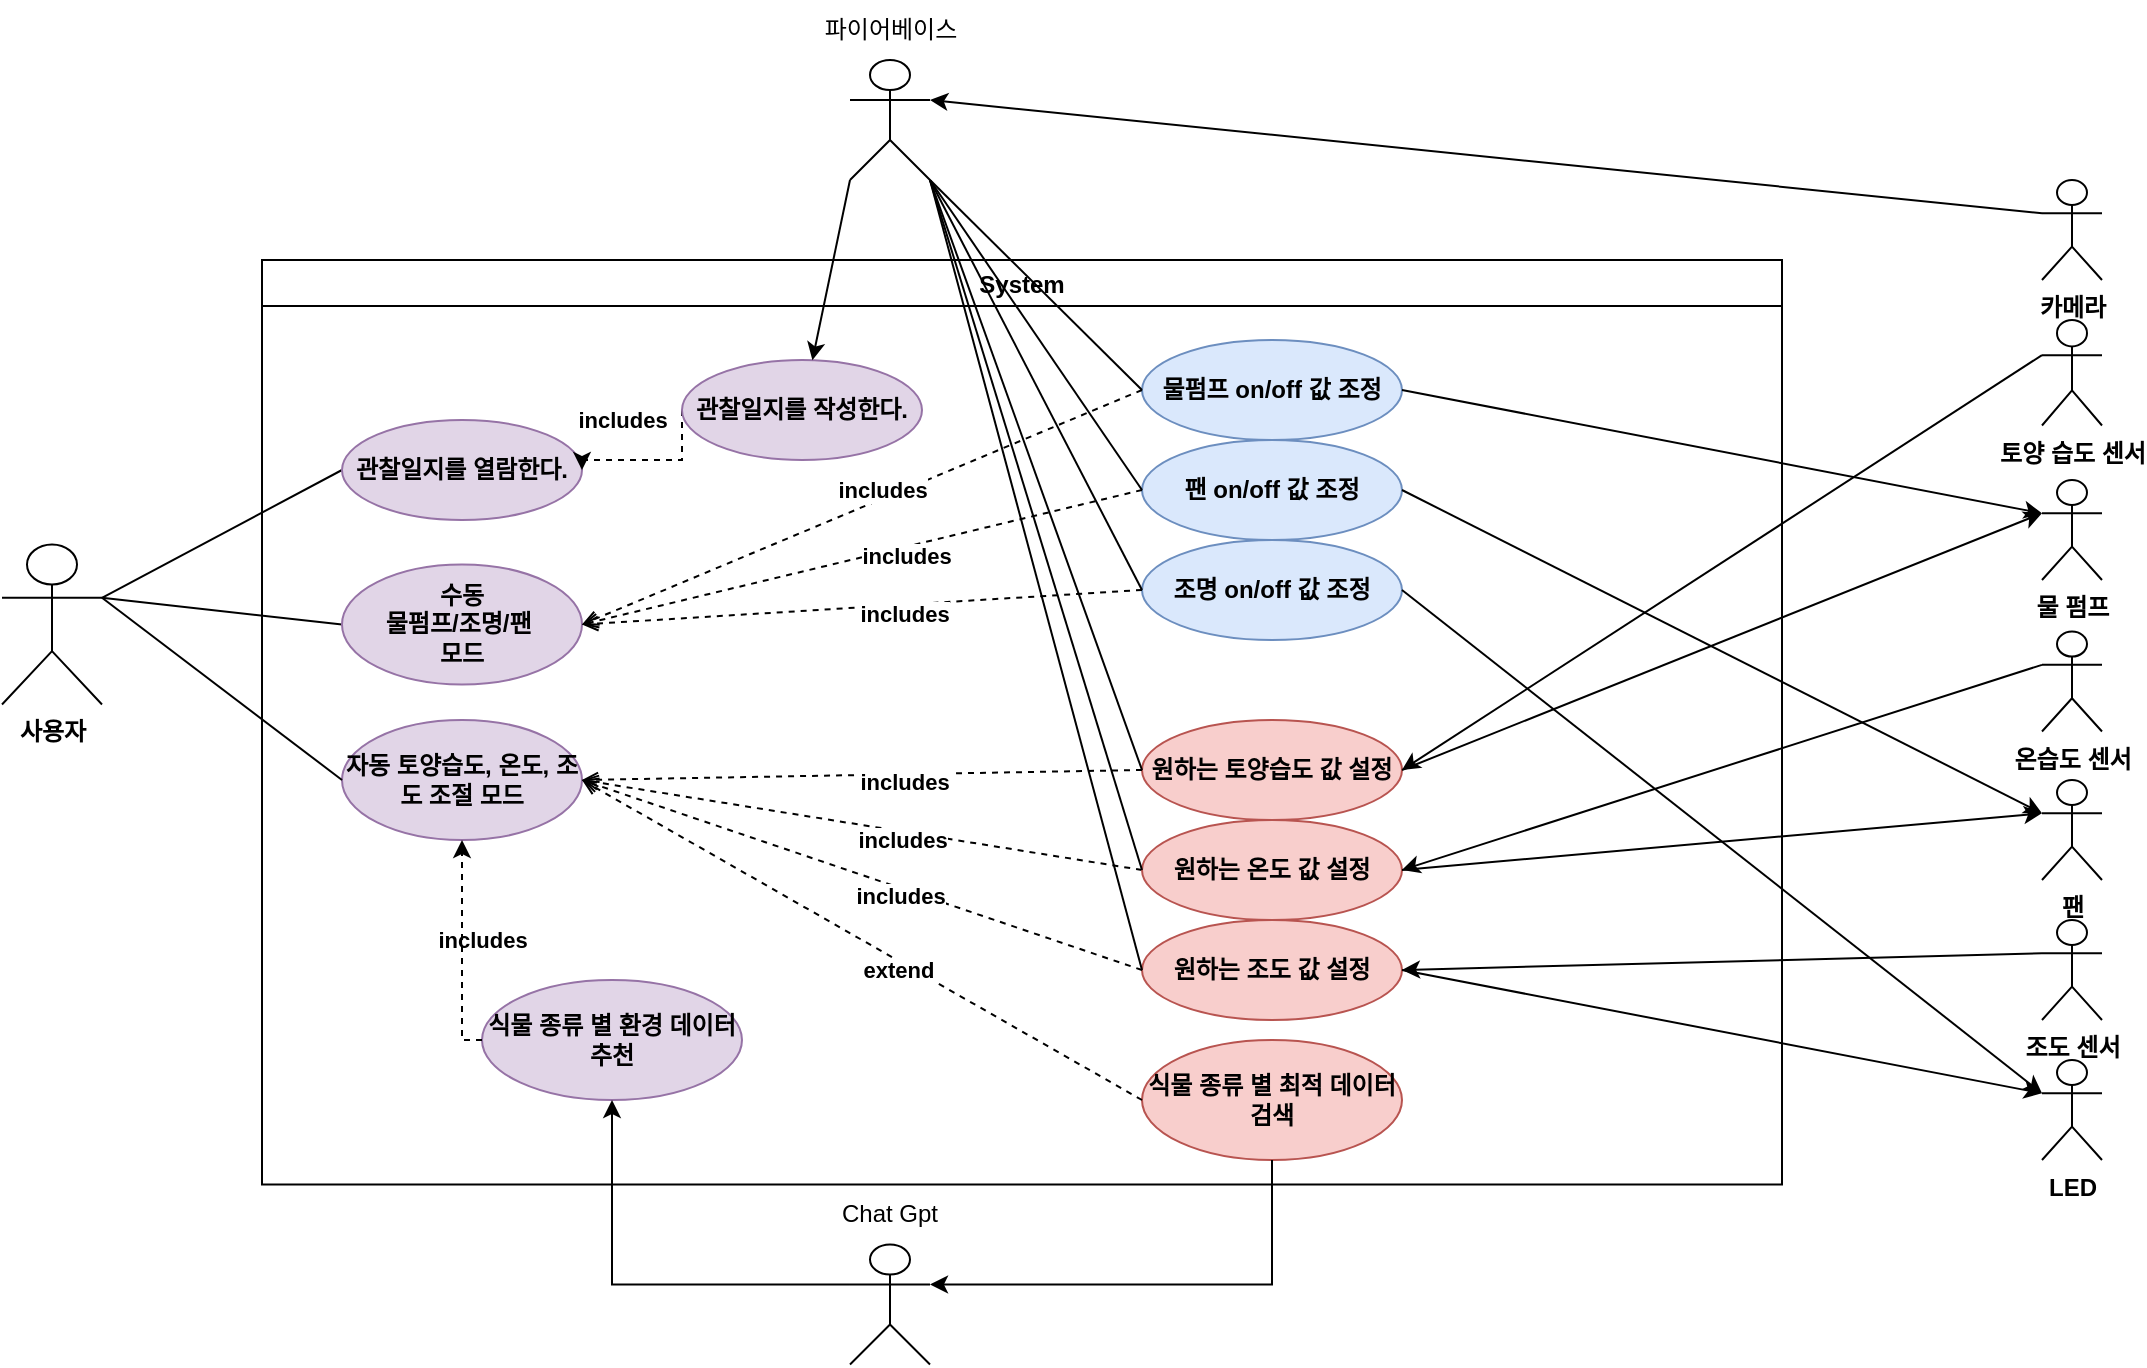 <mxfile version="21.1.2" type="github">
  <diagram id="NCL2p-JWgOGxsxKp1H8N" name="페이지-1">
    <mxGraphModel dx="1193" dy="1979" grid="1" gridSize="10" guides="1" tooltips="1" connect="1" arrows="1" fold="1" page="1" pageScale="1" pageWidth="827" pageHeight="1169" math="0" shadow="0">
      <root>
        <mxCell id="0" />
        <mxCell id="1" parent="0" />
        <mxCell id="VMQcNs2NsHs9lcobG29F-1" value="사용자" style="shape=umlActor;verticalLabelPosition=bottom;verticalAlign=top;html=1;outlineConnect=0;fontStyle=1" parent="1" vertex="1">
          <mxGeometry x="60" y="222.25" width="50" height="80" as="geometry" />
        </mxCell>
        <mxCell id="7xkepa5mnOWRhtYiWadu-17" value="" style="endArrow=none;html=1;rounded=0;entryX=0;entryY=0.5;entryDx=0;entryDy=0;endFill=0;startArrow=none;startFill=0;exitX=1;exitY=0.333;exitDx=0;exitDy=0;exitPerimeter=0;fontStyle=1" parent="1" source="VMQcNs2NsHs9lcobG29F-1" target="VMQcNs2NsHs9lcobG29F-11" edge="1">
          <mxGeometry width="50" height="50" relative="1" as="geometry">
            <mxPoint x="150" y="370" as="sourcePoint" />
            <mxPoint x="450" y="430" as="targetPoint" />
          </mxGeometry>
        </mxCell>
        <mxCell id="7xkepa5mnOWRhtYiWadu-18" value="" style="endArrow=none;html=1;rounded=0;entryX=0;entryY=0.5;entryDx=0;entryDy=0;exitX=1;exitY=0.333;exitDx=0;exitDy=0;exitPerimeter=0;startArrow=none;startFill=0;endFill=0;fontStyle=1" parent="1" source="VMQcNs2NsHs9lcobG29F-1" target="Q8g0ZSMfcJW7LGg8qXzG-11" edge="1">
          <mxGeometry width="50" height="50" relative="1" as="geometry">
            <mxPoint x="150" y="345.796" as="sourcePoint" />
            <mxPoint x="250" y="372.5" as="targetPoint" />
          </mxGeometry>
        </mxCell>
        <mxCell id="gYhQfILOeX3ABxQb6qOJ-9" value="System" style="swimlane;fontStyle=1" parent="1" vertex="1">
          <mxGeometry x="190" y="80" width="760" height="462.25" as="geometry" />
        </mxCell>
        <mxCell id="VMQcNs2NsHs9lcobG29F-11" value="관찰일지를 열람한다." style="ellipse;whiteSpace=wrap;html=1;fontStyle=1;fillColor=#e1d5e7;strokeColor=#9673a6;" parent="gYhQfILOeX3ABxQb6qOJ-9" vertex="1">
          <mxGeometry x="40" y="80" width="120" height="50" as="geometry" />
        </mxCell>
        <mxCell id="Q8g0ZSMfcJW7LGg8qXzG-8" value="물펌프 on/off 값 조정" style="ellipse;whiteSpace=wrap;html=1;fontStyle=1;fillColor=#dae8fc;strokeColor=#6c8ebf;" parent="gYhQfILOeX3ABxQb6qOJ-9" vertex="1">
          <mxGeometry x="440" y="40" width="130" height="50" as="geometry" />
        </mxCell>
        <mxCell id="Q8g0ZSMfcJW7LGg8qXzG-10" value="조명 on/off 값 조정" style="ellipse;whiteSpace=wrap;html=1;fontStyle=1;fillColor=#dae8fc;strokeColor=#6c8ebf;" parent="gYhQfILOeX3ABxQb6qOJ-9" vertex="1">
          <mxGeometry x="440" y="140" width="130" height="50" as="geometry" />
        </mxCell>
        <mxCell id="Q8g0ZSMfcJW7LGg8qXzG-9" value="팬 on/off 값 조정" style="ellipse;whiteSpace=wrap;html=1;fontStyle=1;fillColor=#dae8fc;strokeColor=#6c8ebf;" parent="gYhQfILOeX3ABxQb6qOJ-9" vertex="1">
          <mxGeometry x="440" y="90" width="130" height="50" as="geometry" />
        </mxCell>
        <mxCell id="Q8g0ZSMfcJW7LGg8qXzG-11" value="수동&lt;br&gt;물펌프/조명/팬&amp;nbsp;&lt;br&gt;모드" style="ellipse;whiteSpace=wrap;html=1;fontStyle=1;fillColor=#e1d5e7;strokeColor=#9673a6;" parent="gYhQfILOeX3ABxQb6qOJ-9" vertex="1">
          <mxGeometry x="40" y="152.25" width="120" height="60" as="geometry" />
        </mxCell>
        <mxCell id="Q8g0ZSMfcJW7LGg8qXzG-22" value="" style="endArrow=open;dashed=1;html=1;rounded=0;entryX=1;entryY=0.5;entryDx=0;entryDy=0;endFill=0;exitX=0;exitY=0.5;exitDx=0;exitDy=0;fontStyle=1" parent="gYhQfILOeX3ABxQb6qOJ-9" source="Q8g0ZSMfcJW7LGg8qXzG-9" target="Q8g0ZSMfcJW7LGg8qXzG-11" edge="1">
          <mxGeometry width="50" height="50" relative="1" as="geometry">
            <mxPoint x="310" y="150" as="sourcePoint" />
            <mxPoint x="190" y="160" as="targetPoint" />
          </mxGeometry>
        </mxCell>
        <mxCell id="Q8g0ZSMfcJW7LGg8qXzG-23" value="includes" style="edgeLabel;html=1;align=center;verticalAlign=middle;resizable=0;points=[];fontStyle=1" parent="Q8g0ZSMfcJW7LGg8qXzG-22" vertex="1" connectable="0">
          <mxGeometry x="-0.145" y="4" relative="1" as="geometry">
            <mxPoint as="offset" />
          </mxGeometry>
        </mxCell>
        <mxCell id="pRRUhXzyRBsDFOCAXH3B-1" value="" style="endArrow=open;dashed=1;html=1;rounded=0;entryX=1;entryY=0.5;entryDx=0;entryDy=0;endFill=0;exitX=0;exitY=0.5;exitDx=0;exitDy=0;fontStyle=1" parent="gYhQfILOeX3ABxQb6qOJ-9" source="Q8g0ZSMfcJW7LGg8qXzG-8" target="Q8g0ZSMfcJW7LGg8qXzG-11" edge="1">
          <mxGeometry width="50" height="50" relative="1" as="geometry">
            <mxPoint x="250" y="266.25" as="sourcePoint" />
            <mxPoint x="150" y="220" as="targetPoint" />
          </mxGeometry>
        </mxCell>
        <mxCell id="pRRUhXzyRBsDFOCAXH3B-2" value="includes" style="edgeLabel;html=1;align=center;verticalAlign=middle;resizable=0;points=[];fontStyle=1" parent="pRRUhXzyRBsDFOCAXH3B-1" vertex="1" connectable="0">
          <mxGeometry x="-0.145" y="4" relative="1" as="geometry">
            <mxPoint x="-212" y="221" as="offset" />
          </mxGeometry>
        </mxCell>
        <mxCell id="pRRUhXzyRBsDFOCAXH3B-3" value="" style="endArrow=open;dashed=1;html=1;rounded=0;entryX=1;entryY=0.5;entryDx=0;entryDy=0;endFill=0;exitX=0;exitY=0.5;exitDx=0;exitDy=0;fontStyle=1" parent="gYhQfILOeX3ABxQb6qOJ-9" source="Q8g0ZSMfcJW7LGg8qXzG-10" target="Q8g0ZSMfcJW7LGg8qXzG-11" edge="1">
          <mxGeometry width="50" height="50" relative="1" as="geometry">
            <mxPoint x="250" y="266.25" as="sourcePoint" />
            <mxPoint x="150" y="220" as="targetPoint" />
          </mxGeometry>
        </mxCell>
        <mxCell id="pRRUhXzyRBsDFOCAXH3B-4" value="includes" style="edgeLabel;html=1;align=center;verticalAlign=middle;resizable=0;points=[];fontStyle=1" parent="pRRUhXzyRBsDFOCAXH3B-3" vertex="1" connectable="0">
          <mxGeometry x="-0.145" y="4" relative="1" as="geometry">
            <mxPoint as="offset" />
          </mxGeometry>
        </mxCell>
        <mxCell id="ONS9bMXVID28x1t3R5hX-18" value="자동 토양습도, 온도, 조도 조절 모드" style="ellipse;whiteSpace=wrap;html=1;fontStyle=1;fillColor=#e1d5e7;strokeColor=#9673a6;" parent="gYhQfILOeX3ABxQb6qOJ-9" vertex="1">
          <mxGeometry x="40" y="230" width="120" height="60" as="geometry" />
        </mxCell>
        <mxCell id="ONS9bMXVID28x1t3R5hX-21" value="원하는 토양습도 값 설정" style="ellipse;whiteSpace=wrap;html=1;fontStyle=1;fillColor=#f8cecc;strokeColor=#b85450;" parent="gYhQfILOeX3ABxQb6qOJ-9" vertex="1">
          <mxGeometry x="440" y="230" width="130" height="50" as="geometry" />
        </mxCell>
        <mxCell id="ONS9bMXVID28x1t3R5hX-22" value="원하는 조도 값 설정" style="ellipse;whiteSpace=wrap;html=1;fontStyle=1;fillColor=#f8cecc;strokeColor=#b85450;" parent="gYhQfILOeX3ABxQb6qOJ-9" vertex="1">
          <mxGeometry x="440" y="330" width="130" height="50" as="geometry" />
        </mxCell>
        <mxCell id="ONS9bMXVID28x1t3R5hX-24" value="" style="endArrow=open;dashed=1;html=1;rounded=0;entryX=1;entryY=0.5;entryDx=0;entryDy=0;endFill=0;exitX=0;exitY=0.5;exitDx=0;exitDy=0;fontStyle=1" parent="gYhQfILOeX3ABxQb6qOJ-9" source="ONS9bMXVID28x1t3R5hX-20" edge="1" target="ONS9bMXVID28x1t3R5hX-18">
          <mxGeometry width="50" height="50" relative="1" as="geometry">
            <mxPoint x="400" y="150" as="sourcePoint" />
            <mxPoint x="140.0" y="305" as="targetPoint" />
          </mxGeometry>
        </mxCell>
        <mxCell id="ONS9bMXVID28x1t3R5hX-25" value="includes" style="edgeLabel;html=1;align=center;verticalAlign=middle;resizable=0;points=[];fontStyle=1" parent="ONS9bMXVID28x1t3R5hX-24" vertex="1" connectable="0">
          <mxGeometry x="-0.145" y="4" relative="1" as="geometry">
            <mxPoint as="offset" />
          </mxGeometry>
        </mxCell>
        <mxCell id="ONS9bMXVID28x1t3R5hX-26" value="" style="endArrow=open;dashed=1;html=1;rounded=0;entryX=1;entryY=0.5;entryDx=0;entryDy=0;endFill=0;exitX=0;exitY=0.5;exitDx=0;exitDy=0;fontStyle=1" parent="gYhQfILOeX3ABxQb6qOJ-9" source="ONS9bMXVID28x1t3R5hX-21" edge="1" target="ONS9bMXVID28x1t3R5hX-18">
          <mxGeometry width="50" height="50" relative="1" as="geometry">
            <mxPoint x="400" y="150" as="sourcePoint" />
            <mxPoint x="140.0" y="305" as="targetPoint" />
          </mxGeometry>
        </mxCell>
        <mxCell id="ONS9bMXVID28x1t3R5hX-27" value="includes" style="edgeLabel;html=1;align=center;verticalAlign=middle;resizable=0;points=[];fontStyle=1" parent="ONS9bMXVID28x1t3R5hX-26" vertex="1" connectable="0">
          <mxGeometry x="-0.145" y="4" relative="1" as="geometry">
            <mxPoint as="offset" />
          </mxGeometry>
        </mxCell>
        <mxCell id="ONS9bMXVID28x1t3R5hX-28" value="" style="endArrow=open;dashed=1;html=1;rounded=0;entryX=1;entryY=0.5;entryDx=0;entryDy=0;endFill=0;exitX=0;exitY=0.5;exitDx=0;exitDy=0;fontStyle=1" parent="gYhQfILOeX3ABxQb6qOJ-9" source="ONS9bMXVID28x1t3R5hX-22" edge="1" target="ONS9bMXVID28x1t3R5hX-18">
          <mxGeometry width="50" height="50" relative="1" as="geometry">
            <mxPoint x="400" y="150" as="sourcePoint" />
            <mxPoint x="140.0" y="305" as="targetPoint" />
          </mxGeometry>
        </mxCell>
        <mxCell id="ONS9bMXVID28x1t3R5hX-29" value="includes" style="edgeLabel;html=1;align=center;verticalAlign=middle;resizable=0;points=[];fontStyle=1" parent="ONS9bMXVID28x1t3R5hX-28" vertex="1" connectable="0">
          <mxGeometry x="-0.145" y="4" relative="1" as="geometry">
            <mxPoint as="offset" />
          </mxGeometry>
        </mxCell>
        <mxCell id="ONS9bMXVID28x1t3R5hX-20" value="원하는 온도 값 설정" style="ellipse;whiteSpace=wrap;html=1;fontStyle=1;fillColor=#f8cecc;strokeColor=#b85450;" parent="gYhQfILOeX3ABxQb6qOJ-9" vertex="1">
          <mxGeometry x="440" y="280" width="130" height="50" as="geometry" />
        </mxCell>
        <mxCell id="ykTPU1ibWU2kqlm8Ec5O-3" style="edgeStyle=orthogonalEdgeStyle;rounded=0;orthogonalLoop=1;jettySize=auto;html=1;exitX=0;exitY=0.5;exitDx=0;exitDy=0;dashed=1;entryX=1;entryY=0.5;entryDx=0;entryDy=0;" parent="gYhQfILOeX3ABxQb6qOJ-9" source="ykTPU1ibWU2kqlm8Ec5O-1" target="VMQcNs2NsHs9lcobG29F-11" edge="1">
          <mxGeometry relative="1" as="geometry">
            <Array as="points">
              <mxPoint x="210" y="100" />
              <mxPoint x="160" y="100" />
            </Array>
          </mxGeometry>
        </mxCell>
        <mxCell id="ykTPU1ibWU2kqlm8Ec5O-1" value="관찰일지를 작성한다." style="ellipse;whiteSpace=wrap;html=1;fontStyle=1;fillColor=#e1d5e7;strokeColor=#9673a6;" parent="gYhQfILOeX3ABxQb6qOJ-9" vertex="1">
          <mxGeometry x="210" y="50" width="120" height="50" as="geometry" />
        </mxCell>
        <mxCell id="S6Fi7u9LPnl6_kP8usYG-3" value="식물 종류 별 환경 데이터 추천" style="ellipse;whiteSpace=wrap;html=1;fontStyle=1;fillColor=#e1d5e7;strokeColor=#9673a6;" vertex="1" parent="gYhQfILOeX3ABxQb6qOJ-9">
          <mxGeometry x="110" y="360" width="130" height="60" as="geometry" />
        </mxCell>
        <mxCell id="S6Fi7u9LPnl6_kP8usYG-6" value="식물 종류 별 최적 데이터 검색" style="ellipse;whiteSpace=wrap;html=1;fontStyle=1;fillColor=#f8cecc;strokeColor=#b85450;" vertex="1" parent="gYhQfILOeX3ABxQb6qOJ-9">
          <mxGeometry x="440" y="390" width="130" height="60" as="geometry" />
        </mxCell>
        <mxCell id="S6Fi7u9LPnl6_kP8usYG-7" value="" style="endArrow=open;dashed=1;html=1;rounded=0;entryX=1;entryY=0.5;entryDx=0;entryDy=0;endFill=0;exitX=0;exitY=0.5;exitDx=0;exitDy=0;fontStyle=1" edge="1" parent="gYhQfILOeX3ABxQb6qOJ-9" source="S6Fi7u9LPnl6_kP8usYG-6" target="ONS9bMXVID28x1t3R5hX-18">
          <mxGeometry width="50" height="50" relative="1" as="geometry">
            <mxPoint x="420" y="390" as="sourcePoint" />
            <mxPoint x="140" y="295" as="targetPoint" />
          </mxGeometry>
        </mxCell>
        <mxCell id="S6Fi7u9LPnl6_kP8usYG-8" value="extend" style="edgeLabel;html=1;align=center;verticalAlign=middle;resizable=0;points=[];fontStyle=1" vertex="1" connectable="0" parent="S6Fi7u9LPnl6_kP8usYG-7">
          <mxGeometry x="-0.145" y="4" relative="1" as="geometry">
            <mxPoint as="offset" />
          </mxGeometry>
        </mxCell>
        <mxCell id="S6Fi7u9LPnl6_kP8usYG-13" style="edgeStyle=orthogonalEdgeStyle;rounded=0;orthogonalLoop=1;jettySize=auto;html=1;exitX=0;exitY=0.5;exitDx=0;exitDy=0;dashed=1;entryX=0.5;entryY=1;entryDx=0;entryDy=0;" edge="1" parent="gYhQfILOeX3ABxQb6qOJ-9" source="S6Fi7u9LPnl6_kP8usYG-3" target="ONS9bMXVID28x1t3R5hX-18">
          <mxGeometry relative="1" as="geometry">
            <mxPoint x="90" y="330" as="sourcePoint" />
            <mxPoint x="40" y="360" as="targetPoint" />
            <Array as="points">
              <mxPoint x="100" y="390" />
            </Array>
          </mxGeometry>
        </mxCell>
        <mxCell id="ykTPU1ibWU2kqlm8Ec5O-4" value="includes" style="edgeLabel;html=1;align=center;verticalAlign=middle;resizable=0;points=[];fontStyle=1" parent="gYhQfILOeX3ABxQb6qOJ-9" vertex="1" connectable="0">
          <mxGeometry x="309.999" y="114.998" as="geometry" />
        </mxCell>
        <mxCell id="S6Fi7u9LPnl6_kP8usYG-14" value="includes" style="edgeLabel;html=1;align=center;verticalAlign=middle;resizable=0;points=[];fontStyle=1" vertex="1" connectable="0" parent="gYhQfILOeX3ABxQb6qOJ-9">
          <mxGeometry x="179.999" y="79.999" as="geometry" />
        </mxCell>
        <mxCell id="Q8g0ZSMfcJW7LGg8qXzG-14" value="" style="endArrow=classic;html=1;rounded=0;entryX=0;entryY=0.333;entryDx=0;entryDy=0;exitX=1;exitY=0.5;exitDx=0;exitDy=0;startArrow=none;startFill=0;endFill=1;fontStyle=1;entryPerimeter=0;" parent="1" source="ONS9bMXVID28x1t3R5hX-21" target="9SMeVR1Imt7hrCLU2ti4-5" edge="1">
          <mxGeometry width="50" height="50" relative="1" as="geometry">
            <mxPoint x="650" y="290" as="sourcePoint" />
            <mxPoint x="1060" y="302.75" as="targetPoint" />
          </mxGeometry>
        </mxCell>
        <mxCell id="Q8g0ZSMfcJW7LGg8qXzG-16" value="" style="endArrow=classic;html=1;rounded=0;exitX=1;exitY=0.5;exitDx=0;exitDy=0;startArrow=none;startFill=0;endFill=1;fontStyle=1;entryX=0;entryY=0.333;entryDx=0;entryDy=0;entryPerimeter=0;" parent="1" source="ONS9bMXVID28x1t3R5hX-20" target="9SMeVR1Imt7hrCLU2ti4-7" edge="1">
          <mxGeometry width="50" height="50" relative="1" as="geometry">
            <mxPoint x="650" y="390" as="sourcePoint" />
            <mxPoint x="1210" y="400" as="targetPoint" />
          </mxGeometry>
        </mxCell>
        <mxCell id="Q8g0ZSMfcJW7LGg8qXzG-15" value="" style="endArrow=classic;html=1;rounded=0;entryX=0;entryY=0.333;entryDx=0;entryDy=0;exitX=1;exitY=0.5;exitDx=0;exitDy=0;startArrow=none;startFill=0;endFill=1;fontStyle=1;entryPerimeter=0;" parent="1" source="ONS9bMXVID28x1t3R5hX-22" target="9SMeVR1Imt7hrCLU2ti4-9" edge="1">
          <mxGeometry width="50" height="50" relative="1" as="geometry">
            <mxPoint x="650" y="470" as="sourcePoint" />
            <mxPoint x="1060" y="522.25" as="targetPoint" />
          </mxGeometry>
        </mxCell>
        <mxCell id="ONS9bMXVID28x1t3R5hX-2" value="" style="endArrow=classic;html=1;rounded=0;fontStyle=1;exitX=0;exitY=1;exitDx=0;exitDy=0;exitPerimeter=0;" parent="1" source="WL1JIH_-fXWyUaX3hJ5p-2" target="ykTPU1ibWU2kqlm8Ec5O-1" edge="1">
          <mxGeometry width="50" height="50" relative="1" as="geometry">
            <mxPoint x="460" y="90" as="sourcePoint" />
            <mxPoint x="490" y="50" as="targetPoint" />
          </mxGeometry>
        </mxCell>
        <mxCell id="ONS9bMXVID28x1t3R5hX-23" value="" style="endArrow=none;html=1;rounded=0;entryX=0;entryY=0.5;entryDx=0;entryDy=0;startArrow=none;startFill=0;endFill=0;exitX=1;exitY=0.333;exitDx=0;exitDy=0;exitPerimeter=0;fontStyle=1" parent="1" source="VMQcNs2NsHs9lcobG29F-1" target="ONS9bMXVID28x1t3R5hX-18" edge="1">
          <mxGeometry width="50" height="50" relative="1" as="geometry">
            <mxPoint x="150" y="360" as="sourcePoint" />
            <mxPoint x="240.0" y="365" as="targetPoint" />
          </mxGeometry>
        </mxCell>
        <mxCell id="ONS9bMXVID28x1t3R5hX-31" value="" style="endArrow=none;html=1;rounded=0;entryX=1;entryY=1;entryDx=0;entryDy=0;exitX=0;exitY=0.5;exitDx=0;exitDy=0;fontStyle=1;entryPerimeter=0;" parent="1" source="ONS9bMXVID28x1t3R5hX-21" target="WL1JIH_-fXWyUaX3hJ5p-2" edge="1">
          <mxGeometry width="50" height="50" relative="1" as="geometry">
            <mxPoint x="580" y="390" as="sourcePoint" />
            <mxPoint x="460" y="90" as="targetPoint" />
          </mxGeometry>
        </mxCell>
        <mxCell id="ONS9bMXVID28x1t3R5hX-32" value="" style="endArrow=none;html=1;rounded=0;exitX=0;exitY=0.5;exitDx=0;exitDy=0;entryX=1;entryY=1;entryDx=0;entryDy=0;fontStyle=1;entryPerimeter=0;" parent="1" source="ONS9bMXVID28x1t3R5hX-20" target="WL1JIH_-fXWyUaX3hJ5p-2" edge="1">
          <mxGeometry width="50" height="50" relative="1" as="geometry">
            <mxPoint x="630" y="425" as="sourcePoint" />
            <mxPoint x="460" y="90" as="targetPoint" />
          </mxGeometry>
        </mxCell>
        <mxCell id="ONS9bMXVID28x1t3R5hX-33" value="" style="endArrow=none;html=1;rounded=0;entryX=1;entryY=1;entryDx=0;entryDy=0;exitX=0;exitY=0.5;exitDx=0;exitDy=0;fontStyle=1;entryPerimeter=0;" parent="1" source="ONS9bMXVID28x1t3R5hX-22" target="WL1JIH_-fXWyUaX3hJ5p-2" edge="1">
          <mxGeometry width="50" height="50" relative="1" as="geometry">
            <mxPoint x="640" y="435" as="sourcePoint" />
            <mxPoint x="460" y="90" as="targetPoint" />
          </mxGeometry>
        </mxCell>
        <mxCell id="ONS9bMXVID28x1t3R5hX-34" value="" style="endArrow=none;html=1;rounded=0;entryX=0;entryY=0.333;entryDx=0;entryDy=0;startArrow=classic;startFill=1;endFill=0;exitX=1;exitY=0.5;exitDx=0;exitDy=0;fontStyle=1;entryPerimeter=0;" parent="1" source="ONS9bMXVID28x1t3R5hX-22" target="9SMeVR1Imt7hrCLU2ti4-8" edge="1">
          <mxGeometry width="50" height="50" relative="1" as="geometry">
            <mxPoint x="750" y="520" as="sourcePoint" />
            <mxPoint x="1060" y="467.75" as="targetPoint" />
          </mxGeometry>
        </mxCell>
        <mxCell id="ONS9bMXVID28x1t3R5hX-35" value="" style="endArrow=none;html=1;rounded=0;entryX=0;entryY=0.333;entryDx=0;entryDy=0;startArrow=classic;startFill=1;endFill=0;exitX=1;exitY=0.5;exitDx=0;exitDy=0;fontStyle=1;entryPerimeter=0;" parent="1" source="ONS9bMXVID28x1t3R5hX-20" target="9SMeVR1Imt7hrCLU2ti4-6" edge="1">
          <mxGeometry width="50" height="50" relative="1" as="geometry">
            <mxPoint x="750" y="420" as="sourcePoint" />
            <mxPoint x="1060" y="362.75" as="targetPoint" />
          </mxGeometry>
        </mxCell>
        <mxCell id="ONS9bMXVID28x1t3R5hX-38" value="" style="endArrow=classic;html=1;rounded=0;entryX=1;entryY=0.333;entryDx=0;entryDy=0;exitX=0;exitY=0.333;exitDx=0;exitDy=0;fontStyle=1;exitPerimeter=0;entryPerimeter=0;" parent="1" source="WL1JIH_-fXWyUaX3hJ5p-4" target="WL1JIH_-fXWyUaX3hJ5p-2" edge="1">
          <mxGeometry width="50" height="50" relative="1" as="geometry">
            <mxPoint x="1105" y="157.75" as="sourcePoint" />
            <mxPoint x="520" y="60" as="targetPoint" />
          </mxGeometry>
        </mxCell>
        <mxCell id="ONS9bMXVID28x1t3R5hX-40" value="" style="endArrow=none;html=1;rounded=0;entryX=1;entryY=1;entryDx=0;entryDy=0;fontStyle=1;exitX=0;exitY=0.5;exitDx=0;exitDy=0;entryPerimeter=0;" parent="1" source="Q8g0ZSMfcJW7LGg8qXzG-9" target="WL1JIH_-fXWyUaX3hJ5p-2" edge="1">
          <mxGeometry width="50" height="50" relative="1" as="geometry">
            <mxPoint x="590" y="260" as="sourcePoint" />
            <mxPoint x="460" y="90" as="targetPoint" />
          </mxGeometry>
        </mxCell>
        <mxCell id="ONS9bMXVID28x1t3R5hX-41" value="" style="endArrow=none;html=1;rounded=0;exitX=0;exitY=0.5;exitDx=0;exitDy=0;fontStyle=1;entryX=1;entryY=1;entryDx=0;entryDy=0;entryPerimeter=0;" parent="1" source="Q8g0ZSMfcJW7LGg8qXzG-10" target="WL1JIH_-fXWyUaX3hJ5p-2" edge="1">
          <mxGeometry width="50" height="50" relative="1" as="geometry">
            <mxPoint x="658.871" y="227.387" as="sourcePoint" />
            <mxPoint x="460" y="90" as="targetPoint" />
          </mxGeometry>
        </mxCell>
        <mxCell id="ONS9bMXVID28x1t3R5hX-42" value="" style="endArrow=classic;html=1;rounded=0;startArrow=none;startFill=0;endFill=1;entryX=0;entryY=0.333;entryDx=0;entryDy=0;fontStyle=1;exitX=1;exitY=0.5;exitDx=0;exitDy=0;entryPerimeter=0;" parent="1" source="Q8g0ZSMfcJW7LGg8qXzG-8" target="9SMeVR1Imt7hrCLU2ti4-5" edge="1">
          <mxGeometry width="50" height="50" relative="1" as="geometry">
            <mxPoint x="790" y="220" as="sourcePoint" />
            <mxPoint x="1060" y="302.75" as="targetPoint" />
          </mxGeometry>
        </mxCell>
        <mxCell id="ONS9bMXVID28x1t3R5hX-43" value="" style="endArrow=classic;html=1;rounded=0;exitX=1;exitY=0.5;exitDx=0;exitDy=0;startArrow=none;startFill=0;endFill=1;entryX=0;entryY=0.333;entryDx=0;entryDy=0;fontStyle=1;entryPerimeter=0;" parent="1" source="Q8g0ZSMfcJW7LGg8qXzG-9" target="9SMeVR1Imt7hrCLU2ti4-7" edge="1">
          <mxGeometry width="50" height="50" relative="1" as="geometry">
            <mxPoint x="750" y="290" as="sourcePoint" />
            <mxPoint x="1060" y="412.75" as="targetPoint" />
          </mxGeometry>
        </mxCell>
        <mxCell id="ONS9bMXVID28x1t3R5hX-39" value="" style="endArrow=none;html=1;rounded=0;exitX=0;exitY=0.5;exitDx=0;exitDy=0;entryX=1;entryY=1;entryDx=0;entryDy=0;fontStyle=1;entryPerimeter=0;" parent="1" source="Q8g0ZSMfcJW7LGg8qXzG-8" target="WL1JIH_-fXWyUaX3hJ5p-2" edge="1">
          <mxGeometry width="50" height="50" relative="1" as="geometry">
            <mxPoint x="654.76" y="412.26" as="sourcePoint" />
            <mxPoint x="460" y="90" as="targetPoint" />
          </mxGeometry>
        </mxCell>
        <mxCell id="ONS9bMXVID28x1t3R5hX-36" value="" style="endArrow=none;html=1;rounded=0;entryX=0;entryY=0.333;entryDx=0;entryDy=0;startArrow=classic;startFill=1;endFill=0;exitX=1;exitY=0.5;exitDx=0;exitDy=0;fontStyle=1;entryPerimeter=0;" parent="1" source="ONS9bMXVID28x1t3R5hX-21" target="9SMeVR1Imt7hrCLU2ti4-1" edge="1">
          <mxGeometry width="50" height="50" relative="1" as="geometry">
            <mxPoint x="750" y="420" as="sourcePoint" />
            <mxPoint x="1060" y="242.75" as="targetPoint" />
          </mxGeometry>
        </mxCell>
        <mxCell id="ONS9bMXVID28x1t3R5hX-44" value="" style="endArrow=classic;html=1;rounded=0;exitX=1;exitY=0.5;exitDx=0;exitDy=0;startArrow=none;startFill=0;endFill=1;entryX=0;entryY=0.333;entryDx=0;entryDy=0;fontStyle=1;entryPerimeter=0;" parent="1" source="Q8g0ZSMfcJW7LGg8qXzG-10" target="9SMeVR1Imt7hrCLU2ti4-9" edge="1">
          <mxGeometry width="50" height="50" relative="1" as="geometry">
            <mxPoint x="750" y="330" as="sourcePoint" />
            <mxPoint x="1060" y="522.25" as="targetPoint" />
          </mxGeometry>
        </mxCell>
        <mxCell id="WL1JIH_-fXWyUaX3hJ5p-2" value="" style="shape=umlActor;verticalLabelPosition=bottom;verticalAlign=top;html=1;outlineConnect=0;fontStyle=1" parent="1" vertex="1">
          <mxGeometry x="484" y="-20" width="40" height="60" as="geometry" />
        </mxCell>
        <mxCell id="WL1JIH_-fXWyUaX3hJ5p-3" value="파이어베이스" style="text;html=1;align=center;verticalAlign=middle;resizable=0;points=[];autosize=1;strokeColor=none;fillColor=none;" parent="1" vertex="1">
          <mxGeometry x="454" y="-50" width="100" height="30" as="geometry" />
        </mxCell>
        <mxCell id="WL1JIH_-fXWyUaX3hJ5p-4" value="카메라" style="shape=umlActor;verticalLabelPosition=bottom;verticalAlign=top;html=1;outlineConnect=0;fontStyle=1" parent="1" vertex="1">
          <mxGeometry x="1080" y="40" width="30" height="50" as="geometry" />
        </mxCell>
        <mxCell id="9SMeVR1Imt7hrCLU2ti4-1" value="토양 습도 센서" style="shape=umlActor;verticalLabelPosition=bottom;verticalAlign=top;html=1;outlineConnect=0;fontStyle=1" parent="1" vertex="1">
          <mxGeometry x="1080" y="110" width="30" height="52.75" as="geometry" />
        </mxCell>
        <mxCell id="9SMeVR1Imt7hrCLU2ti4-5" value="물 펌프&lt;br&gt;" style="shape=umlActor;verticalLabelPosition=bottom;verticalAlign=top;html=1;outlineConnect=0;fontStyle=1" parent="1" vertex="1">
          <mxGeometry x="1080" y="190" width="30" height="50" as="geometry" />
        </mxCell>
        <mxCell id="9SMeVR1Imt7hrCLU2ti4-6" value="온습도 센서&lt;br&gt;" style="shape=umlActor;verticalLabelPosition=bottom;verticalAlign=top;html=1;outlineConnect=0;fontStyle=1" parent="1" vertex="1">
          <mxGeometry x="1080" y="265.77" width="30" height="50" as="geometry" />
        </mxCell>
        <mxCell id="9SMeVR1Imt7hrCLU2ti4-7" value="팬" style="shape=umlActor;verticalLabelPosition=bottom;verticalAlign=top;html=1;outlineConnect=0;fontStyle=1" parent="1" vertex="1">
          <mxGeometry x="1080" y="340" width="30" height="50" as="geometry" />
        </mxCell>
        <mxCell id="9SMeVR1Imt7hrCLU2ti4-8" value="조도 센서" style="shape=umlActor;verticalLabelPosition=bottom;verticalAlign=top;html=1;outlineConnect=0;fontStyle=1" parent="1" vertex="1">
          <mxGeometry x="1080" y="410" width="30" height="50" as="geometry" />
        </mxCell>
        <mxCell id="9SMeVR1Imt7hrCLU2ti4-9" value="LED&lt;br&gt;" style="shape=umlActor;verticalLabelPosition=bottom;verticalAlign=top;html=1;outlineConnect=0;fontStyle=1" parent="1" vertex="1">
          <mxGeometry x="1080" y="480" width="30" height="50" as="geometry" />
        </mxCell>
        <mxCell id="S6Fi7u9LPnl6_kP8usYG-5" style="edgeStyle=orthogonalEdgeStyle;rounded=0;orthogonalLoop=1;jettySize=auto;html=1;exitX=0;exitY=0.333;exitDx=0;exitDy=0;exitPerimeter=0;entryX=0.5;entryY=1;entryDx=0;entryDy=0;" edge="1" parent="1" source="S6Fi7u9LPnl6_kP8usYG-1" target="S6Fi7u9LPnl6_kP8usYG-3">
          <mxGeometry relative="1" as="geometry" />
        </mxCell>
        <mxCell id="S6Fi7u9LPnl6_kP8usYG-1" value="" style="shape=umlActor;verticalLabelPosition=bottom;verticalAlign=top;html=1;outlineConnect=0;fontStyle=1" vertex="1" parent="1">
          <mxGeometry x="484" y="572.25" width="40" height="60" as="geometry" />
        </mxCell>
        <mxCell id="S6Fi7u9LPnl6_kP8usYG-2" value="Chat Gpt" style="text;html=1;strokeColor=none;fillColor=none;align=center;verticalAlign=middle;whiteSpace=wrap;rounded=0;" vertex="1" parent="1">
          <mxGeometry x="474" y="542.25" width="60" height="30" as="geometry" />
        </mxCell>
        <mxCell id="S6Fi7u9LPnl6_kP8usYG-10" style="edgeStyle=orthogonalEdgeStyle;rounded=0;orthogonalLoop=1;jettySize=auto;html=1;exitX=0.5;exitY=1;exitDx=0;exitDy=0;entryX=1;entryY=0.333;entryDx=0;entryDy=0;entryPerimeter=0;" edge="1" parent="1" source="S6Fi7u9LPnl6_kP8usYG-6" target="S6Fi7u9LPnl6_kP8usYG-1">
          <mxGeometry relative="1" as="geometry" />
        </mxCell>
      </root>
    </mxGraphModel>
  </diagram>
</mxfile>

